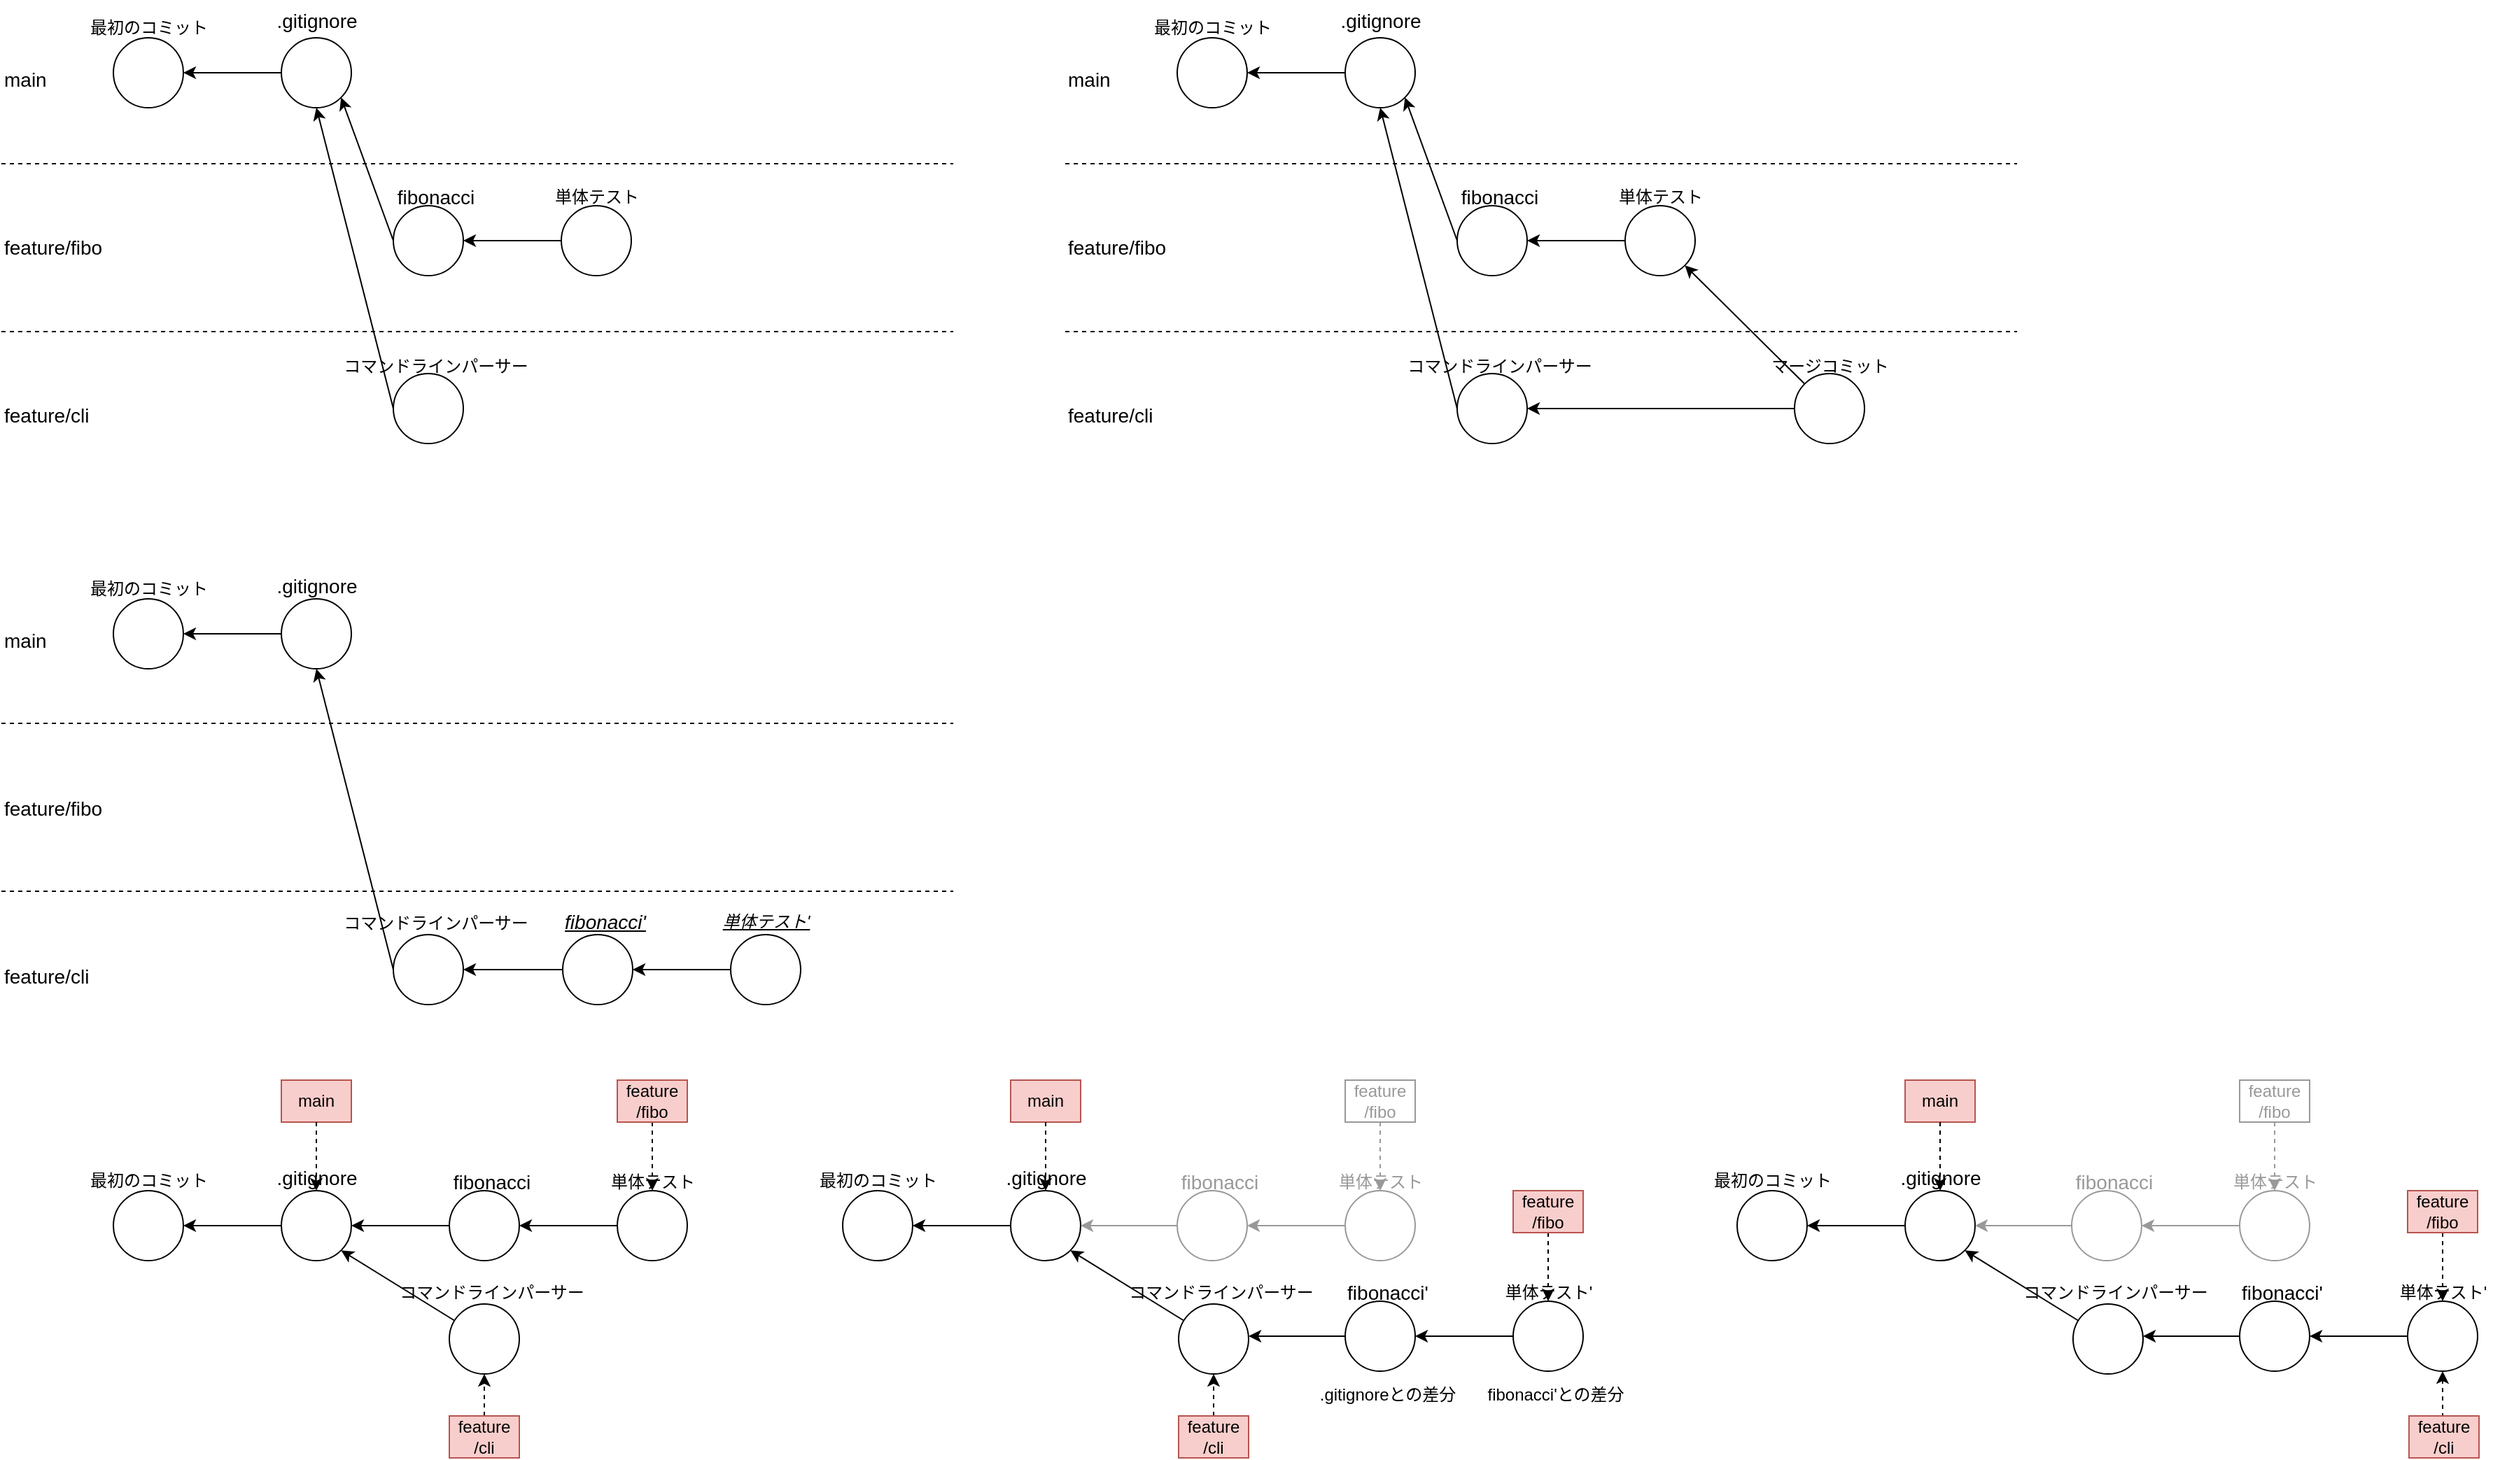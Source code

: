<mxfile version="24.4.8" type="device">
  <diagram name="ページ1" id="8a4-IWshXoXFqNp9TmJs">
    <mxGraphModel dx="1140" dy="826" grid="1" gridSize="10" guides="1" tooltips="1" connect="1" arrows="1" fold="1" page="1" pageScale="1" pageWidth="1654" pageHeight="1169" math="0" shadow="0">
      <root>
        <mxCell id="0" />
        <mxCell id="1" parent="0" />
        <mxCell id="USsaQdyHqkql7huK7rgK-1" value="main" style="text;html=1;align=left;verticalAlign=middle;whiteSpace=wrap;rounded=0;fontFamily=Helvetica;fontSize=14;" parent="1" vertex="1">
          <mxGeometry x="40" y="125" width="80" height="30" as="geometry" />
        </mxCell>
        <mxCell id="USsaQdyHqkql7huK7rgK-2" value="feature/fibo" style="text;html=1;align=left;verticalAlign=middle;whiteSpace=wrap;rounded=0;fontFamily=Helvetica;fontSize=14;" parent="1" vertex="1">
          <mxGeometry x="40" y="245" width="80" height="30" as="geometry" />
        </mxCell>
        <mxCell id="USsaQdyHqkql7huK7rgK-3" value="feature/cli" style="text;html=1;align=left;verticalAlign=middle;whiteSpace=wrap;rounded=0;fontFamily=Helvetica;fontSize=14;" parent="1" vertex="1">
          <mxGeometry x="40" y="365" width="80" height="30" as="geometry" />
        </mxCell>
        <mxCell id="USsaQdyHqkql7huK7rgK-4" value="" style="ellipse;whiteSpace=wrap;html=1;" parent="1" vertex="1">
          <mxGeometry x="120" y="110" width="50" height="50" as="geometry" />
        </mxCell>
        <mxCell id="USsaQdyHqkql7huK7rgK-6" style="edgeStyle=orthogonalEdgeStyle;rounded=0;orthogonalLoop=1;jettySize=auto;html=1;exitX=0;exitY=0.5;exitDx=0;exitDy=0;entryX=1;entryY=0.5;entryDx=0;entryDy=0;" parent="1" source="USsaQdyHqkql7huK7rgK-5" target="USsaQdyHqkql7huK7rgK-4" edge="1">
          <mxGeometry relative="1" as="geometry" />
        </mxCell>
        <mxCell id="USsaQdyHqkql7huK7rgK-5" value="" style="ellipse;whiteSpace=wrap;html=1;" parent="1" vertex="1">
          <mxGeometry x="240" y="110" width="50" height="50" as="geometry" />
        </mxCell>
        <mxCell id="USsaQdyHqkql7huK7rgK-8" style="rounded=0;orthogonalLoop=1;jettySize=auto;html=1;entryX=1;entryY=1;entryDx=0;entryDy=0;exitX=0;exitY=0.5;exitDx=0;exitDy=0;" parent="1" source="USsaQdyHqkql7huK7rgK-7" target="USsaQdyHqkql7huK7rgK-5" edge="1">
          <mxGeometry relative="1" as="geometry" />
        </mxCell>
        <mxCell id="USsaQdyHqkql7huK7rgK-7" value="" style="ellipse;whiteSpace=wrap;html=1;" parent="1" vertex="1">
          <mxGeometry x="320" y="230" width="50" height="50" as="geometry" />
        </mxCell>
        <mxCell id="USsaQdyHqkql7huK7rgK-10" style="edgeStyle=orthogonalEdgeStyle;rounded=0;orthogonalLoop=1;jettySize=auto;html=1;entryX=1;entryY=0.5;entryDx=0;entryDy=0;" parent="1" source="USsaQdyHqkql7huK7rgK-9" target="USsaQdyHqkql7huK7rgK-7" edge="1">
          <mxGeometry relative="1" as="geometry" />
        </mxCell>
        <mxCell id="USsaQdyHqkql7huK7rgK-9" value="" style="ellipse;whiteSpace=wrap;html=1;" parent="1" vertex="1">
          <mxGeometry x="440" y="230" width="50" height="50" as="geometry" />
        </mxCell>
        <mxCell id="USsaQdyHqkql7huK7rgK-11" value="最初のコミット" style="text;html=1;align=center;verticalAlign=middle;rounded=0;" parent="1" vertex="1">
          <mxGeometry x="105" y="88" width="80" height="30" as="geometry" />
        </mxCell>
        <mxCell id="USsaQdyHqkql7huK7rgK-12" value="&lt;span style=&quot;font-size: 14px;&quot;&gt;.gitignore&lt;/span&gt;" style="text;html=1;align=center;verticalAlign=middle;rounded=0;fontSize=14;" parent="1" vertex="1">
          <mxGeometry x="225" y="83" width="80" height="30" as="geometry" />
        </mxCell>
        <mxCell id="USsaQdyHqkql7huK7rgK-13" value="fibonacci" style="text;html=1;align=center;verticalAlign=middle;rounded=0;fontSize=14;" parent="1" vertex="1">
          <mxGeometry x="310" y="209" width="80" height="30" as="geometry" />
        </mxCell>
        <mxCell id="USsaQdyHqkql7huK7rgK-14" value="単体テスト" style="text;html=1;align=center;verticalAlign=middle;rounded=0;" parent="1" vertex="1">
          <mxGeometry x="425" y="209" width="80" height="30" as="geometry" />
        </mxCell>
        <mxCell id="USsaQdyHqkql7huK7rgK-16" style="rounded=0;orthogonalLoop=1;jettySize=auto;html=1;exitX=0;exitY=0.5;exitDx=0;exitDy=0;entryX=0.5;entryY=1;entryDx=0;entryDy=0;" parent="1" source="USsaQdyHqkql7huK7rgK-15" target="USsaQdyHqkql7huK7rgK-5" edge="1">
          <mxGeometry relative="1" as="geometry" />
        </mxCell>
        <mxCell id="USsaQdyHqkql7huK7rgK-15" value="" style="ellipse;whiteSpace=wrap;html=1;" parent="1" vertex="1">
          <mxGeometry x="320" y="350" width="50" height="50" as="geometry" />
        </mxCell>
        <mxCell id="USsaQdyHqkql7huK7rgK-17" value="コマンドラインパーサー" style="text;html=1;align=center;verticalAlign=middle;rounded=0;" parent="1" vertex="1">
          <mxGeometry x="310" y="330" width="80" height="30" as="geometry" />
        </mxCell>
        <mxCell id="USsaQdyHqkql7huK7rgK-18" value="main" style="text;html=1;align=left;verticalAlign=middle;whiteSpace=wrap;rounded=0;fontFamily=Helvetica;fontSize=14;" parent="1" vertex="1">
          <mxGeometry x="40" y="526" width="80" height="30" as="geometry" />
        </mxCell>
        <mxCell id="USsaQdyHqkql7huK7rgK-19" value="feature/fibo" style="text;html=1;align=left;verticalAlign=middle;whiteSpace=wrap;rounded=0;fontFamily=Helvetica;fontSize=14;" parent="1" vertex="1">
          <mxGeometry x="40" y="646" width="80" height="30" as="geometry" />
        </mxCell>
        <mxCell id="USsaQdyHqkql7huK7rgK-20" value="feature/cli" style="text;html=1;align=left;verticalAlign=middle;whiteSpace=wrap;rounded=0;fontFamily=Helvetica;fontSize=14;" parent="1" vertex="1">
          <mxGeometry x="40" y="766" width="80" height="30" as="geometry" />
        </mxCell>
        <mxCell id="USsaQdyHqkql7huK7rgK-21" value="" style="ellipse;whiteSpace=wrap;html=1;" parent="1" vertex="1">
          <mxGeometry x="120" y="511" width="50" height="50" as="geometry" />
        </mxCell>
        <mxCell id="USsaQdyHqkql7huK7rgK-22" style="edgeStyle=orthogonalEdgeStyle;rounded=0;orthogonalLoop=1;jettySize=auto;html=1;exitX=0;exitY=0.5;exitDx=0;exitDy=0;entryX=1;entryY=0.5;entryDx=0;entryDy=0;" parent="1" source="USsaQdyHqkql7huK7rgK-23" target="USsaQdyHqkql7huK7rgK-21" edge="1">
          <mxGeometry relative="1" as="geometry" />
        </mxCell>
        <mxCell id="USsaQdyHqkql7huK7rgK-23" value="" style="ellipse;whiteSpace=wrap;html=1;" parent="1" vertex="1">
          <mxGeometry x="240" y="511" width="50" height="50" as="geometry" />
        </mxCell>
        <mxCell id="USsaQdyHqkql7huK7rgK-24" style="rounded=0;orthogonalLoop=1;jettySize=auto;html=1;entryX=1;entryY=0.5;entryDx=0;entryDy=0;exitX=0;exitY=0.5;exitDx=0;exitDy=0;" parent="1" source="USsaQdyHqkql7huK7rgK-25" target="USsaQdyHqkql7huK7rgK-33" edge="1">
          <mxGeometry relative="1" as="geometry" />
        </mxCell>
        <mxCell id="USsaQdyHqkql7huK7rgK-25" value="" style="ellipse;whiteSpace=wrap;html=1;" parent="1" vertex="1">
          <mxGeometry x="441" y="751" width="50" height="50" as="geometry" />
        </mxCell>
        <mxCell id="USsaQdyHqkql7huK7rgK-26" style="edgeStyle=orthogonalEdgeStyle;rounded=0;orthogonalLoop=1;jettySize=auto;html=1;entryX=1;entryY=0.5;entryDx=0;entryDy=0;" parent="1" source="USsaQdyHqkql7huK7rgK-27" target="USsaQdyHqkql7huK7rgK-25" edge="1">
          <mxGeometry relative="1" as="geometry" />
        </mxCell>
        <mxCell id="USsaQdyHqkql7huK7rgK-27" value="" style="ellipse;whiteSpace=wrap;html=1;" parent="1" vertex="1">
          <mxGeometry x="561" y="751" width="50" height="50" as="geometry" />
        </mxCell>
        <mxCell id="USsaQdyHqkql7huK7rgK-28" value="最初のコミット" style="text;html=1;align=center;verticalAlign=middle;rounded=0;" parent="1" vertex="1">
          <mxGeometry x="105" y="489" width="80" height="30" as="geometry" />
        </mxCell>
        <mxCell id="USsaQdyHqkql7huK7rgK-29" value="&lt;span style=&quot;font-size: 14px;&quot;&gt;.gitignore&lt;/span&gt;" style="text;html=1;align=center;verticalAlign=middle;rounded=0;fontSize=14;" parent="1" vertex="1">
          <mxGeometry x="225" y="482" width="80" height="40" as="geometry" />
        </mxCell>
        <mxCell id="USsaQdyHqkql7huK7rgK-30" value="fibonacci&#39;" style="text;html=1;align=center;verticalAlign=middle;rounded=0;fontSize=14;fontStyle=6" parent="1" vertex="1">
          <mxGeometry x="431" y="727" width="80" height="30" as="geometry" />
        </mxCell>
        <mxCell id="USsaQdyHqkql7huK7rgK-31" value="単体テスト&#39;" style="text;html=1;align=center;verticalAlign=middle;rounded=0;fontStyle=6" parent="1" vertex="1">
          <mxGeometry x="546" y="727" width="80" height="30" as="geometry" />
        </mxCell>
        <mxCell id="USsaQdyHqkql7huK7rgK-32" style="rounded=0;orthogonalLoop=1;jettySize=auto;html=1;exitX=0;exitY=0.5;exitDx=0;exitDy=0;entryX=0.5;entryY=1;entryDx=0;entryDy=0;" parent="1" source="USsaQdyHqkql7huK7rgK-33" target="USsaQdyHqkql7huK7rgK-23" edge="1">
          <mxGeometry relative="1" as="geometry" />
        </mxCell>
        <mxCell id="USsaQdyHqkql7huK7rgK-33" value="" style="ellipse;whiteSpace=wrap;html=1;" parent="1" vertex="1">
          <mxGeometry x="320" y="751" width="50" height="50" as="geometry" />
        </mxCell>
        <mxCell id="USsaQdyHqkql7huK7rgK-34" value="コマンドラインパーサー" style="text;html=1;align=center;verticalAlign=middle;rounded=0;" parent="1" vertex="1">
          <mxGeometry x="310" y="728" width="80" height="30" as="geometry" />
        </mxCell>
        <mxCell id="USsaQdyHqkql7huK7rgK-35" value="" style="endArrow=none;dashed=1;html=1;rounded=0;" parent="1" edge="1">
          <mxGeometry width="50" height="50" relative="1" as="geometry">
            <mxPoint x="40" y="200" as="sourcePoint" />
            <mxPoint x="720" y="200" as="targetPoint" />
          </mxGeometry>
        </mxCell>
        <mxCell id="USsaQdyHqkql7huK7rgK-36" value="" style="endArrow=none;dashed=1;html=1;rounded=0;" parent="1" edge="1">
          <mxGeometry width="50" height="50" relative="1" as="geometry">
            <mxPoint x="40" y="320" as="sourcePoint" />
            <mxPoint x="720" y="320" as="targetPoint" />
          </mxGeometry>
        </mxCell>
        <mxCell id="USsaQdyHqkql7huK7rgK-37" value="" style="endArrow=none;dashed=1;html=1;rounded=0;" parent="1" edge="1">
          <mxGeometry width="50" height="50" relative="1" as="geometry">
            <mxPoint x="40" y="600" as="sourcePoint" />
            <mxPoint x="720" y="600" as="targetPoint" />
          </mxGeometry>
        </mxCell>
        <mxCell id="USsaQdyHqkql7huK7rgK-38" value="" style="endArrow=none;dashed=1;html=1;rounded=0;" parent="1" edge="1">
          <mxGeometry width="50" height="50" relative="1" as="geometry">
            <mxPoint x="40" y="720" as="sourcePoint" />
            <mxPoint x="720" y="720" as="targetPoint" />
          </mxGeometry>
        </mxCell>
        <mxCell id="v76DnYWsnmgs_K17_xJx-1" value="main" style="text;html=1;align=left;verticalAlign=middle;whiteSpace=wrap;rounded=0;fontFamily=Helvetica;fontSize=14;" vertex="1" parent="1">
          <mxGeometry x="800" y="125" width="80" height="30" as="geometry" />
        </mxCell>
        <mxCell id="v76DnYWsnmgs_K17_xJx-2" value="feature/fibo" style="text;html=1;align=left;verticalAlign=middle;whiteSpace=wrap;rounded=0;fontFamily=Helvetica;fontSize=14;" vertex="1" parent="1">
          <mxGeometry x="800" y="245" width="80" height="30" as="geometry" />
        </mxCell>
        <mxCell id="v76DnYWsnmgs_K17_xJx-3" value="feature/cli" style="text;html=1;align=left;verticalAlign=middle;whiteSpace=wrap;rounded=0;fontFamily=Helvetica;fontSize=14;" vertex="1" parent="1">
          <mxGeometry x="800" y="365" width="80" height="30" as="geometry" />
        </mxCell>
        <mxCell id="v76DnYWsnmgs_K17_xJx-4" value="" style="ellipse;whiteSpace=wrap;html=1;" vertex="1" parent="1">
          <mxGeometry x="880" y="110" width="50" height="50" as="geometry" />
        </mxCell>
        <mxCell id="v76DnYWsnmgs_K17_xJx-5" style="edgeStyle=orthogonalEdgeStyle;rounded=0;orthogonalLoop=1;jettySize=auto;html=1;exitX=0;exitY=0.5;exitDx=0;exitDy=0;entryX=1;entryY=0.5;entryDx=0;entryDy=0;" edge="1" parent="1" source="v76DnYWsnmgs_K17_xJx-6" target="v76DnYWsnmgs_K17_xJx-4">
          <mxGeometry relative="1" as="geometry" />
        </mxCell>
        <mxCell id="v76DnYWsnmgs_K17_xJx-6" value="" style="ellipse;whiteSpace=wrap;html=1;" vertex="1" parent="1">
          <mxGeometry x="1000" y="110" width="50" height="50" as="geometry" />
        </mxCell>
        <mxCell id="v76DnYWsnmgs_K17_xJx-7" style="rounded=0;orthogonalLoop=1;jettySize=auto;html=1;entryX=1;entryY=1;entryDx=0;entryDy=0;exitX=0;exitY=0.5;exitDx=0;exitDy=0;" edge="1" parent="1" source="v76DnYWsnmgs_K17_xJx-8" target="v76DnYWsnmgs_K17_xJx-6">
          <mxGeometry relative="1" as="geometry" />
        </mxCell>
        <mxCell id="v76DnYWsnmgs_K17_xJx-8" value="" style="ellipse;whiteSpace=wrap;html=1;" vertex="1" parent="1">
          <mxGeometry x="1080" y="230" width="50" height="50" as="geometry" />
        </mxCell>
        <mxCell id="v76DnYWsnmgs_K17_xJx-9" style="edgeStyle=orthogonalEdgeStyle;rounded=0;orthogonalLoop=1;jettySize=auto;html=1;entryX=1;entryY=0.5;entryDx=0;entryDy=0;" edge="1" parent="1" source="v76DnYWsnmgs_K17_xJx-10" target="v76DnYWsnmgs_K17_xJx-8">
          <mxGeometry relative="1" as="geometry" />
        </mxCell>
        <mxCell id="v76DnYWsnmgs_K17_xJx-10" value="" style="ellipse;whiteSpace=wrap;html=1;" vertex="1" parent="1">
          <mxGeometry x="1200" y="230" width="50" height="50" as="geometry" />
        </mxCell>
        <mxCell id="v76DnYWsnmgs_K17_xJx-11" value="最初のコミット" style="text;html=1;align=center;verticalAlign=middle;rounded=0;" vertex="1" parent="1">
          <mxGeometry x="865" y="88" width="80" height="30" as="geometry" />
        </mxCell>
        <mxCell id="v76DnYWsnmgs_K17_xJx-12" value="&lt;span style=&quot;font-size: 14px;&quot;&gt;.gitignore&lt;/span&gt;" style="text;html=1;align=center;verticalAlign=middle;rounded=0;fontSize=14;" vertex="1" parent="1">
          <mxGeometry x="985" y="83" width="80" height="30" as="geometry" />
        </mxCell>
        <mxCell id="v76DnYWsnmgs_K17_xJx-13" value="fibonacci" style="text;html=1;align=center;verticalAlign=middle;rounded=0;fontSize=14;" vertex="1" parent="1">
          <mxGeometry x="1070" y="209" width="80" height="30" as="geometry" />
        </mxCell>
        <mxCell id="v76DnYWsnmgs_K17_xJx-14" value="単体テスト" style="text;html=1;align=center;verticalAlign=middle;rounded=0;" vertex="1" parent="1">
          <mxGeometry x="1185" y="209" width="80" height="30" as="geometry" />
        </mxCell>
        <mxCell id="v76DnYWsnmgs_K17_xJx-15" style="rounded=0;orthogonalLoop=1;jettySize=auto;html=1;exitX=0;exitY=0.5;exitDx=0;exitDy=0;entryX=0.5;entryY=1;entryDx=0;entryDy=0;" edge="1" parent="1" source="v76DnYWsnmgs_K17_xJx-16" target="v76DnYWsnmgs_K17_xJx-6">
          <mxGeometry relative="1" as="geometry" />
        </mxCell>
        <mxCell id="v76DnYWsnmgs_K17_xJx-16" value="" style="ellipse;whiteSpace=wrap;html=1;" vertex="1" parent="1">
          <mxGeometry x="1080" y="350" width="50" height="50" as="geometry" />
        </mxCell>
        <mxCell id="v76DnYWsnmgs_K17_xJx-17" value="コマンドラインパーサー" style="text;html=1;align=center;verticalAlign=middle;rounded=0;" vertex="1" parent="1">
          <mxGeometry x="1070" y="330" width="80" height="30" as="geometry" />
        </mxCell>
        <mxCell id="v76DnYWsnmgs_K17_xJx-18" value="" style="endArrow=none;dashed=1;html=1;rounded=0;" edge="1" parent="1">
          <mxGeometry width="50" height="50" relative="1" as="geometry">
            <mxPoint x="800" y="200" as="sourcePoint" />
            <mxPoint x="1480" y="200" as="targetPoint" />
          </mxGeometry>
        </mxCell>
        <mxCell id="v76DnYWsnmgs_K17_xJx-19" value="" style="endArrow=none;dashed=1;html=1;rounded=0;" edge="1" parent="1">
          <mxGeometry width="50" height="50" relative="1" as="geometry">
            <mxPoint x="800" y="320" as="sourcePoint" />
            <mxPoint x="1480" y="320" as="targetPoint" />
          </mxGeometry>
        </mxCell>
        <mxCell id="v76DnYWsnmgs_K17_xJx-20" style="edgeStyle=orthogonalEdgeStyle;rounded=0;orthogonalLoop=1;jettySize=auto;html=1;entryX=1;entryY=0.5;entryDx=0;entryDy=0;" edge="1" parent="1" source="v76DnYWsnmgs_K17_xJx-22" target="v76DnYWsnmgs_K17_xJx-16">
          <mxGeometry relative="1" as="geometry" />
        </mxCell>
        <mxCell id="v76DnYWsnmgs_K17_xJx-21" style="rounded=0;orthogonalLoop=1;jettySize=auto;html=1;entryX=1;entryY=1;entryDx=0;entryDy=0;" edge="1" parent="1" source="v76DnYWsnmgs_K17_xJx-22" target="v76DnYWsnmgs_K17_xJx-10">
          <mxGeometry relative="1" as="geometry" />
        </mxCell>
        <mxCell id="v76DnYWsnmgs_K17_xJx-22" value="" style="ellipse;whiteSpace=wrap;html=1;" vertex="1" parent="1">
          <mxGeometry x="1321" y="350" width="50" height="50" as="geometry" />
        </mxCell>
        <mxCell id="v76DnYWsnmgs_K17_xJx-23" value="マージコミット" style="text;html=1;align=center;verticalAlign=middle;rounded=0;" vertex="1" parent="1">
          <mxGeometry x="1306" y="330" width="80" height="30" as="geometry" />
        </mxCell>
        <mxCell id="v76DnYWsnmgs_K17_xJx-24" value="最初のコミット" style="text;html=1;align=center;verticalAlign=middle;rounded=0;" vertex="1" parent="1">
          <mxGeometry x="105" y="912" width="80" height="30" as="geometry" />
        </mxCell>
        <mxCell id="v76DnYWsnmgs_K17_xJx-25" value="" style="ellipse;whiteSpace=wrap;html=1;" vertex="1" parent="1">
          <mxGeometry x="120" y="934" width="50" height="50" as="geometry" />
        </mxCell>
        <mxCell id="v76DnYWsnmgs_K17_xJx-26" value="&lt;span style=&quot;font-size: 14px;&quot;&gt;.gitignore&lt;/span&gt;" style="text;html=1;align=center;verticalAlign=middle;rounded=0;fontSize=14;" vertex="1" parent="1">
          <mxGeometry x="225" y="905" width="80" height="40" as="geometry" />
        </mxCell>
        <mxCell id="v76DnYWsnmgs_K17_xJx-27" value="" style="ellipse;whiteSpace=wrap;html=1;" vertex="1" parent="1">
          <mxGeometry x="240" y="934" width="50" height="50" as="geometry" />
        </mxCell>
        <mxCell id="v76DnYWsnmgs_K17_xJx-28" value="" style="ellipse;whiteSpace=wrap;html=1;" vertex="1" parent="1">
          <mxGeometry x="360" y="934" width="50" height="50" as="geometry" />
        </mxCell>
        <mxCell id="v76DnYWsnmgs_K17_xJx-29" value="" style="ellipse;whiteSpace=wrap;html=1;" vertex="1" parent="1">
          <mxGeometry x="480" y="934" width="50" height="50" as="geometry" />
        </mxCell>
        <mxCell id="v76DnYWsnmgs_K17_xJx-30" value="fibonacci" style="text;html=1;align=center;verticalAlign=middle;rounded=0;fontSize=14;" vertex="1" parent="1">
          <mxGeometry x="350" y="913" width="80" height="30" as="geometry" />
        </mxCell>
        <mxCell id="v76DnYWsnmgs_K17_xJx-31" value="単体テスト" style="text;html=1;align=center;verticalAlign=middle;rounded=0;" vertex="1" parent="1">
          <mxGeometry x="465" y="913" width="80" height="30" as="geometry" />
        </mxCell>
        <mxCell id="v76DnYWsnmgs_K17_xJx-32" value="コマンドラインパーサー" style="text;html=1;align=center;verticalAlign=middle;rounded=0;" vertex="1" parent="1">
          <mxGeometry x="350" y="992" width="80" height="30" as="geometry" />
        </mxCell>
        <mxCell id="v76DnYWsnmgs_K17_xJx-33" value="" style="ellipse;whiteSpace=wrap;html=1;" vertex="1" parent="1">
          <mxGeometry x="360" y="1015" width="50" height="50" as="geometry" />
        </mxCell>
        <mxCell id="v76DnYWsnmgs_K17_xJx-34" style="edgeStyle=orthogonalEdgeStyle;rounded=0;orthogonalLoop=1;jettySize=auto;html=1;exitX=0;exitY=0.5;exitDx=0;exitDy=0;" edge="1" parent="1" source="v76DnYWsnmgs_K17_xJx-27" target="v76DnYWsnmgs_K17_xJx-25">
          <mxGeometry relative="1" as="geometry">
            <mxPoint x="250" y="561" as="sourcePoint" />
            <mxPoint x="180" y="561" as="targetPoint" />
          </mxGeometry>
        </mxCell>
        <mxCell id="v76DnYWsnmgs_K17_xJx-35" style="edgeStyle=orthogonalEdgeStyle;rounded=0;orthogonalLoop=1;jettySize=auto;html=1;exitX=0;exitY=0.5;exitDx=0;exitDy=0;entryX=1;entryY=0.5;entryDx=0;entryDy=0;" edge="1" parent="1" source="v76DnYWsnmgs_K17_xJx-28" target="v76DnYWsnmgs_K17_xJx-27">
          <mxGeometry relative="1" as="geometry">
            <mxPoint x="250" y="969" as="sourcePoint" />
            <mxPoint x="290" y="959" as="targetPoint" />
          </mxGeometry>
        </mxCell>
        <mxCell id="v76DnYWsnmgs_K17_xJx-36" style="edgeStyle=orthogonalEdgeStyle;rounded=0;orthogonalLoop=1;jettySize=auto;html=1;exitX=0;exitY=0.5;exitDx=0;exitDy=0;entryX=1;entryY=0.5;entryDx=0;entryDy=0;" edge="1" parent="1" source="v76DnYWsnmgs_K17_xJx-29" target="v76DnYWsnmgs_K17_xJx-28">
          <mxGeometry relative="1" as="geometry">
            <mxPoint x="460" y="965" as="sourcePoint" />
            <mxPoint x="190" y="979" as="targetPoint" />
          </mxGeometry>
        </mxCell>
        <mxCell id="v76DnYWsnmgs_K17_xJx-37" style="rounded=0;orthogonalLoop=1;jettySize=auto;html=1;entryX=1;entryY=1;entryDx=0;entryDy=0;" edge="1" parent="1" source="v76DnYWsnmgs_K17_xJx-33" target="v76DnYWsnmgs_K17_xJx-27">
          <mxGeometry relative="1" as="geometry">
            <mxPoint x="490" y="969" as="sourcePoint" />
            <mxPoint x="420" y="969" as="targetPoint" />
          </mxGeometry>
        </mxCell>
        <mxCell id="v76DnYWsnmgs_K17_xJx-38" value="main" style="text;html=1;align=center;verticalAlign=middle;whiteSpace=wrap;rounded=0;fillColor=#f8cecc;strokeColor=#b85450;" vertex="1" parent="1">
          <mxGeometry x="240" y="855" width="50" height="30" as="geometry" />
        </mxCell>
        <mxCell id="v76DnYWsnmgs_K17_xJx-39" style="edgeStyle=orthogonalEdgeStyle;rounded=0;orthogonalLoop=1;jettySize=auto;html=1;exitX=0.5;exitY=1;exitDx=0;exitDy=0;entryX=0.5;entryY=0;entryDx=0;entryDy=0;dashed=1;" edge="1" parent="1" source="v76DnYWsnmgs_K17_xJx-38" target="v76DnYWsnmgs_K17_xJx-27">
          <mxGeometry relative="1" as="geometry">
            <mxPoint x="370" y="969" as="sourcePoint" />
            <mxPoint x="300" y="969" as="targetPoint" />
          </mxGeometry>
        </mxCell>
        <mxCell id="v76DnYWsnmgs_K17_xJx-41" style="edgeStyle=orthogonalEdgeStyle;rounded=0;orthogonalLoop=1;jettySize=auto;html=1;exitX=0.5;exitY=1;exitDx=0;exitDy=0;entryX=0.5;entryY=0;entryDx=0;entryDy=0;dashed=1;" edge="1" source="v76DnYWsnmgs_K17_xJx-42" parent="1">
          <mxGeometry relative="1" as="geometry">
            <mxPoint x="610" y="969" as="sourcePoint" />
            <mxPoint x="505" y="934" as="targetPoint" />
          </mxGeometry>
        </mxCell>
        <mxCell id="v76DnYWsnmgs_K17_xJx-42" value="feature&lt;div&gt;/fibo&lt;/div&gt;" style="text;html=1;align=center;verticalAlign=middle;whiteSpace=wrap;rounded=0;fillColor=#f8cecc;strokeColor=#b85450;" vertex="1" parent="1">
          <mxGeometry x="480" y="855" width="50" height="30" as="geometry" />
        </mxCell>
        <mxCell id="v76DnYWsnmgs_K17_xJx-43" style="edgeStyle=orthogonalEdgeStyle;rounded=0;orthogonalLoop=1;jettySize=auto;html=1;exitX=0.5;exitY=0;exitDx=0;exitDy=0;entryX=0.5;entryY=1;entryDx=0;entryDy=0;dashed=1;" edge="1" parent="1" source="v76DnYWsnmgs_K17_xJx-44" target="v76DnYWsnmgs_K17_xJx-33">
          <mxGeometry relative="1" as="geometry">
            <mxPoint x="490" y="1209" as="sourcePoint" />
            <mxPoint x="385" y="1174" as="targetPoint" />
          </mxGeometry>
        </mxCell>
        <mxCell id="v76DnYWsnmgs_K17_xJx-44" value="feature&lt;div&gt;/cli&lt;/div&gt;" style="text;html=1;align=center;verticalAlign=middle;whiteSpace=wrap;rounded=0;fillColor=#f8cecc;strokeColor=#b85450;" vertex="1" parent="1">
          <mxGeometry x="360" y="1095" width="50" height="30" as="geometry" />
        </mxCell>
        <mxCell id="v76DnYWsnmgs_K17_xJx-45" value="最初のコミット" style="text;html=1;align=center;verticalAlign=middle;rounded=0;" vertex="1" parent="1">
          <mxGeometry x="626" y="912" width="80" height="30" as="geometry" />
        </mxCell>
        <mxCell id="v76DnYWsnmgs_K17_xJx-46" value="" style="ellipse;whiteSpace=wrap;html=1;" vertex="1" parent="1">
          <mxGeometry x="641" y="934" width="50" height="50" as="geometry" />
        </mxCell>
        <mxCell id="v76DnYWsnmgs_K17_xJx-47" value="&lt;span style=&quot;font-size: 14px;&quot;&gt;.gitignore&lt;/span&gt;" style="text;html=1;align=center;verticalAlign=middle;rounded=0;fontSize=14;" vertex="1" parent="1">
          <mxGeometry x="746" y="905" width="80" height="40" as="geometry" />
        </mxCell>
        <mxCell id="v76DnYWsnmgs_K17_xJx-48" value="" style="ellipse;whiteSpace=wrap;html=1;" vertex="1" parent="1">
          <mxGeometry x="761" y="934" width="50" height="50" as="geometry" />
        </mxCell>
        <mxCell id="v76DnYWsnmgs_K17_xJx-49" value="" style="ellipse;whiteSpace=wrap;html=1;strokeColor=#999999;" vertex="1" parent="1">
          <mxGeometry x="880" y="934" width="50" height="50" as="geometry" />
        </mxCell>
        <mxCell id="v76DnYWsnmgs_K17_xJx-50" value="" style="ellipse;whiteSpace=wrap;html=1;strokeColor=#999999;" vertex="1" parent="1">
          <mxGeometry x="1000" y="934" width="50" height="50" as="geometry" />
        </mxCell>
        <mxCell id="v76DnYWsnmgs_K17_xJx-51" value="fibonacci" style="text;html=1;align=center;verticalAlign=middle;rounded=0;fontSize=14;fontColor=#999999;" vertex="1" parent="1">
          <mxGeometry x="870" y="913" width="80" height="30" as="geometry" />
        </mxCell>
        <mxCell id="v76DnYWsnmgs_K17_xJx-52" value="単体テスト" style="text;html=1;align=center;verticalAlign=middle;rounded=0;fontColor=#999999;" vertex="1" parent="1">
          <mxGeometry x="985" y="913" width="80" height="30" as="geometry" />
        </mxCell>
        <mxCell id="v76DnYWsnmgs_K17_xJx-53" value="コマンドラインパーサー" style="text;html=1;align=center;verticalAlign=middle;rounded=0;" vertex="1" parent="1">
          <mxGeometry x="871" y="992" width="80" height="30" as="geometry" />
        </mxCell>
        <mxCell id="v76DnYWsnmgs_K17_xJx-54" value="" style="ellipse;whiteSpace=wrap;html=1;" vertex="1" parent="1">
          <mxGeometry x="881" y="1015" width="50" height="50" as="geometry" />
        </mxCell>
        <mxCell id="v76DnYWsnmgs_K17_xJx-55" style="edgeStyle=orthogonalEdgeStyle;rounded=0;orthogonalLoop=1;jettySize=auto;html=1;exitX=0;exitY=0.5;exitDx=0;exitDy=0;" edge="1" parent="1" source="v76DnYWsnmgs_K17_xJx-48" target="v76DnYWsnmgs_K17_xJx-46">
          <mxGeometry relative="1" as="geometry">
            <mxPoint x="771" y="561" as="sourcePoint" />
            <mxPoint x="701" y="561" as="targetPoint" />
          </mxGeometry>
        </mxCell>
        <mxCell id="v76DnYWsnmgs_K17_xJx-56" style="edgeStyle=orthogonalEdgeStyle;rounded=0;orthogonalLoop=1;jettySize=auto;html=1;exitX=0;exitY=0.5;exitDx=0;exitDy=0;entryX=1;entryY=0.5;entryDx=0;entryDy=0;strokeColor=#999999;" edge="1" parent="1" source="v76DnYWsnmgs_K17_xJx-49" target="v76DnYWsnmgs_K17_xJx-48">
          <mxGeometry relative="1" as="geometry">
            <mxPoint x="771" y="969" as="sourcePoint" />
            <mxPoint x="811" y="959" as="targetPoint" />
          </mxGeometry>
        </mxCell>
        <mxCell id="v76DnYWsnmgs_K17_xJx-57" style="edgeStyle=orthogonalEdgeStyle;rounded=0;orthogonalLoop=1;jettySize=auto;html=1;exitX=0;exitY=0.5;exitDx=0;exitDy=0;entryX=1;entryY=0.5;entryDx=0;entryDy=0;strokeColor=#999999;" edge="1" parent="1" source="v76DnYWsnmgs_K17_xJx-50" target="v76DnYWsnmgs_K17_xJx-49">
          <mxGeometry relative="1" as="geometry">
            <mxPoint x="980" y="965" as="sourcePoint" />
            <mxPoint x="710" y="979" as="targetPoint" />
          </mxGeometry>
        </mxCell>
        <mxCell id="v76DnYWsnmgs_K17_xJx-58" style="rounded=0;orthogonalLoop=1;jettySize=auto;html=1;entryX=1;entryY=1;entryDx=0;entryDy=0;" edge="1" parent="1" source="v76DnYWsnmgs_K17_xJx-54" target="v76DnYWsnmgs_K17_xJx-48">
          <mxGeometry relative="1" as="geometry">
            <mxPoint x="1011" y="969" as="sourcePoint" />
            <mxPoint x="941" y="969" as="targetPoint" />
          </mxGeometry>
        </mxCell>
        <mxCell id="v76DnYWsnmgs_K17_xJx-59" value="main" style="text;html=1;align=center;verticalAlign=middle;whiteSpace=wrap;rounded=0;fillColor=#f8cecc;strokeColor=#b85450;" vertex="1" parent="1">
          <mxGeometry x="761" y="855" width="50" height="30" as="geometry" />
        </mxCell>
        <mxCell id="v76DnYWsnmgs_K17_xJx-60" style="edgeStyle=orthogonalEdgeStyle;rounded=0;orthogonalLoop=1;jettySize=auto;html=1;exitX=0.5;exitY=1;exitDx=0;exitDy=0;entryX=0.5;entryY=0;entryDx=0;entryDy=0;dashed=1;" edge="1" parent="1" source="v76DnYWsnmgs_K17_xJx-59" target="v76DnYWsnmgs_K17_xJx-48">
          <mxGeometry relative="1" as="geometry">
            <mxPoint x="891" y="969" as="sourcePoint" />
            <mxPoint x="821" y="969" as="targetPoint" />
          </mxGeometry>
        </mxCell>
        <mxCell id="v76DnYWsnmgs_K17_xJx-61" style="edgeStyle=orthogonalEdgeStyle;rounded=0;orthogonalLoop=1;jettySize=auto;html=1;exitX=0.5;exitY=1;exitDx=0;exitDy=0;entryX=0.5;entryY=0;entryDx=0;entryDy=0;dashed=1;strokeColor=#999999;" edge="1" parent="1" source="v76DnYWsnmgs_K17_xJx-62">
          <mxGeometry relative="1" as="geometry">
            <mxPoint x="1130" y="969" as="sourcePoint" />
            <mxPoint x="1025" y="934" as="targetPoint" />
          </mxGeometry>
        </mxCell>
        <mxCell id="v76DnYWsnmgs_K17_xJx-62" value="feature&lt;div&gt;/fibo&lt;/div&gt;" style="text;html=1;align=center;verticalAlign=middle;whiteSpace=wrap;rounded=0;fillColor=none;strokeColor=#999999;fontColor=#999999;" vertex="1" parent="1">
          <mxGeometry x="1000" y="855" width="50" height="30" as="geometry" />
        </mxCell>
        <mxCell id="v76DnYWsnmgs_K17_xJx-63" style="edgeStyle=orthogonalEdgeStyle;rounded=0;orthogonalLoop=1;jettySize=auto;html=1;exitX=0.5;exitY=0;exitDx=0;exitDy=0;entryX=0.5;entryY=1;entryDx=0;entryDy=0;dashed=1;" edge="1" parent="1" source="v76DnYWsnmgs_K17_xJx-64" target="v76DnYWsnmgs_K17_xJx-54">
          <mxGeometry relative="1" as="geometry">
            <mxPoint x="1011" y="1209" as="sourcePoint" />
            <mxPoint x="906" y="1174" as="targetPoint" />
          </mxGeometry>
        </mxCell>
        <mxCell id="v76DnYWsnmgs_K17_xJx-64" value="feature&lt;div&gt;/cli&lt;/div&gt;" style="text;html=1;align=center;verticalAlign=middle;whiteSpace=wrap;rounded=0;fillColor=#f8cecc;strokeColor=#b85450;" vertex="1" parent="1">
          <mxGeometry x="881" y="1095" width="50" height="30" as="geometry" />
        </mxCell>
        <mxCell id="v76DnYWsnmgs_K17_xJx-65" value="" style="ellipse;whiteSpace=wrap;html=1;" vertex="1" parent="1">
          <mxGeometry x="1000" y="1013" width="50" height="50" as="geometry" />
        </mxCell>
        <mxCell id="v76DnYWsnmgs_K17_xJx-66" value="" style="ellipse;whiteSpace=wrap;html=1;" vertex="1" parent="1">
          <mxGeometry x="1120" y="1013" width="50" height="50" as="geometry" />
        </mxCell>
        <mxCell id="v76DnYWsnmgs_K17_xJx-67" value="fibonacci&#39;" style="text;html=1;align=center;verticalAlign=middle;rounded=0;fontSize=14;" vertex="1" parent="1">
          <mxGeometry x="990" y="992" width="80" height="30" as="geometry" />
        </mxCell>
        <mxCell id="v76DnYWsnmgs_K17_xJx-68" value="単体テスト&#39;" style="text;html=1;align=center;verticalAlign=middle;rounded=0;" vertex="1" parent="1">
          <mxGeometry x="1105" y="992" width="80" height="30" as="geometry" />
        </mxCell>
        <mxCell id="v76DnYWsnmgs_K17_xJx-69" style="edgeStyle=orthogonalEdgeStyle;rounded=0;orthogonalLoop=1;jettySize=auto;html=1;exitX=0;exitY=0.5;exitDx=0;exitDy=0;entryX=1;entryY=0.5;entryDx=0;entryDy=0;" edge="1" source="v76DnYWsnmgs_K17_xJx-66" target="v76DnYWsnmgs_K17_xJx-65" parent="1">
          <mxGeometry relative="1" as="geometry">
            <mxPoint x="1100" y="1044" as="sourcePoint" />
            <mxPoint x="830" y="1058" as="targetPoint" />
          </mxGeometry>
        </mxCell>
        <mxCell id="v76DnYWsnmgs_K17_xJx-70" style="edgeStyle=orthogonalEdgeStyle;rounded=0;orthogonalLoop=1;jettySize=auto;html=1;exitX=0.5;exitY=1;exitDx=0;exitDy=0;entryX=0.5;entryY=0;entryDx=0;entryDy=0;dashed=1;" edge="1" source="v76DnYWsnmgs_K17_xJx-71" parent="1">
          <mxGeometry relative="1" as="geometry">
            <mxPoint x="1250" y="1048" as="sourcePoint" />
            <mxPoint x="1145" y="1013" as="targetPoint" />
          </mxGeometry>
        </mxCell>
        <mxCell id="v76DnYWsnmgs_K17_xJx-71" value="feature&lt;div&gt;/fibo&lt;/div&gt;" style="text;html=1;align=center;verticalAlign=middle;whiteSpace=wrap;rounded=0;fillColor=#f8cecc;strokeColor=#b85450;" vertex="1" parent="1">
          <mxGeometry x="1120" y="934" width="50" height="30" as="geometry" />
        </mxCell>
        <mxCell id="v76DnYWsnmgs_K17_xJx-72" style="edgeStyle=orthogonalEdgeStyle;rounded=0;orthogonalLoop=1;jettySize=auto;html=1;exitX=0;exitY=0.5;exitDx=0;exitDy=0;" edge="1" source="v76DnYWsnmgs_K17_xJx-65" parent="1">
          <mxGeometry relative="1" as="geometry">
            <mxPoint x="891" y="1048" as="sourcePoint" />
            <mxPoint x="931" y="1038" as="targetPoint" />
          </mxGeometry>
        </mxCell>
        <mxCell id="v76DnYWsnmgs_K17_xJx-73" value=".gitignoreとの差分" style="text;html=1;align=center;verticalAlign=middle;rounded=0;" vertex="1" parent="1">
          <mxGeometry x="990" y="1065" width="80" height="30" as="geometry" />
        </mxCell>
        <mxCell id="v76DnYWsnmgs_K17_xJx-74" value="fibonacci&#39;との差分" style="text;html=1;align=center;verticalAlign=middle;rounded=0;" vertex="1" parent="1">
          <mxGeometry x="1110" y="1065" width="80" height="30" as="geometry" />
        </mxCell>
        <mxCell id="v76DnYWsnmgs_K17_xJx-75" value="最初のコミット" style="text;html=1;align=center;verticalAlign=middle;rounded=0;" vertex="1" parent="1">
          <mxGeometry x="1265" y="912" width="80" height="30" as="geometry" />
        </mxCell>
        <mxCell id="v76DnYWsnmgs_K17_xJx-76" value="" style="ellipse;whiteSpace=wrap;html=1;" vertex="1" parent="1">
          <mxGeometry x="1280" y="934" width="50" height="50" as="geometry" />
        </mxCell>
        <mxCell id="v76DnYWsnmgs_K17_xJx-77" value="&lt;span style=&quot;font-size: 14px;&quot;&gt;.gitignore&lt;/span&gt;" style="text;html=1;align=center;verticalAlign=middle;rounded=0;fontSize=14;" vertex="1" parent="1">
          <mxGeometry x="1385" y="905" width="80" height="40" as="geometry" />
        </mxCell>
        <mxCell id="v76DnYWsnmgs_K17_xJx-78" value="" style="ellipse;whiteSpace=wrap;html=1;" vertex="1" parent="1">
          <mxGeometry x="1400" y="934" width="50" height="50" as="geometry" />
        </mxCell>
        <mxCell id="v76DnYWsnmgs_K17_xJx-79" value="" style="ellipse;whiteSpace=wrap;html=1;strokeColor=#999999;" vertex="1" parent="1">
          <mxGeometry x="1519" y="934" width="50" height="50" as="geometry" />
        </mxCell>
        <mxCell id="v76DnYWsnmgs_K17_xJx-80" value="" style="ellipse;whiteSpace=wrap;html=1;strokeColor=#999999;" vertex="1" parent="1">
          <mxGeometry x="1639" y="934" width="50" height="50" as="geometry" />
        </mxCell>
        <mxCell id="v76DnYWsnmgs_K17_xJx-81" value="fibonacci" style="text;html=1;align=center;verticalAlign=middle;rounded=0;fontSize=14;fontColor=#999999;" vertex="1" parent="1">
          <mxGeometry x="1509" y="913" width="80" height="30" as="geometry" />
        </mxCell>
        <mxCell id="v76DnYWsnmgs_K17_xJx-82" value="単体テスト" style="text;html=1;align=center;verticalAlign=middle;rounded=0;fontColor=#999999;" vertex="1" parent="1">
          <mxGeometry x="1624" y="913" width="80" height="30" as="geometry" />
        </mxCell>
        <mxCell id="v76DnYWsnmgs_K17_xJx-83" value="コマンドラインパーサー" style="text;html=1;align=center;verticalAlign=middle;rounded=0;" vertex="1" parent="1">
          <mxGeometry x="1510" y="992" width="80" height="30" as="geometry" />
        </mxCell>
        <mxCell id="v76DnYWsnmgs_K17_xJx-84" value="" style="ellipse;whiteSpace=wrap;html=1;" vertex="1" parent="1">
          <mxGeometry x="1520" y="1015" width="50" height="50" as="geometry" />
        </mxCell>
        <mxCell id="v76DnYWsnmgs_K17_xJx-85" style="edgeStyle=orthogonalEdgeStyle;rounded=0;orthogonalLoop=1;jettySize=auto;html=1;exitX=0;exitY=0.5;exitDx=0;exitDy=0;" edge="1" source="v76DnYWsnmgs_K17_xJx-78" target="v76DnYWsnmgs_K17_xJx-76" parent="1">
          <mxGeometry relative="1" as="geometry">
            <mxPoint x="1410" y="561" as="sourcePoint" />
            <mxPoint x="1340" y="561" as="targetPoint" />
          </mxGeometry>
        </mxCell>
        <mxCell id="v76DnYWsnmgs_K17_xJx-86" style="edgeStyle=orthogonalEdgeStyle;rounded=0;orthogonalLoop=1;jettySize=auto;html=1;exitX=0;exitY=0.5;exitDx=0;exitDy=0;entryX=1;entryY=0.5;entryDx=0;entryDy=0;strokeColor=#999999;" edge="1" source="v76DnYWsnmgs_K17_xJx-79" target="v76DnYWsnmgs_K17_xJx-78" parent="1">
          <mxGeometry relative="1" as="geometry">
            <mxPoint x="1410" y="969" as="sourcePoint" />
            <mxPoint x="1450" y="959" as="targetPoint" />
          </mxGeometry>
        </mxCell>
        <mxCell id="v76DnYWsnmgs_K17_xJx-87" style="edgeStyle=orthogonalEdgeStyle;rounded=0;orthogonalLoop=1;jettySize=auto;html=1;exitX=0;exitY=0.5;exitDx=0;exitDy=0;entryX=1;entryY=0.5;entryDx=0;entryDy=0;strokeColor=#999999;" edge="1" source="v76DnYWsnmgs_K17_xJx-80" target="v76DnYWsnmgs_K17_xJx-79" parent="1">
          <mxGeometry relative="1" as="geometry">
            <mxPoint x="1619" y="965" as="sourcePoint" />
            <mxPoint x="1349" y="979" as="targetPoint" />
          </mxGeometry>
        </mxCell>
        <mxCell id="v76DnYWsnmgs_K17_xJx-88" style="rounded=0;orthogonalLoop=1;jettySize=auto;html=1;entryX=1;entryY=1;entryDx=0;entryDy=0;" edge="1" source="v76DnYWsnmgs_K17_xJx-84" target="v76DnYWsnmgs_K17_xJx-78" parent="1">
          <mxGeometry relative="1" as="geometry">
            <mxPoint x="1650" y="969" as="sourcePoint" />
            <mxPoint x="1580" y="969" as="targetPoint" />
          </mxGeometry>
        </mxCell>
        <mxCell id="v76DnYWsnmgs_K17_xJx-89" value="main" style="text;html=1;align=center;verticalAlign=middle;whiteSpace=wrap;rounded=0;fillColor=#f8cecc;strokeColor=#b85450;" vertex="1" parent="1">
          <mxGeometry x="1400" y="855" width="50" height="30" as="geometry" />
        </mxCell>
        <mxCell id="v76DnYWsnmgs_K17_xJx-90" style="edgeStyle=orthogonalEdgeStyle;rounded=0;orthogonalLoop=1;jettySize=auto;html=1;exitX=0.5;exitY=1;exitDx=0;exitDy=0;entryX=0.5;entryY=0;entryDx=0;entryDy=0;dashed=1;" edge="1" source="v76DnYWsnmgs_K17_xJx-89" target="v76DnYWsnmgs_K17_xJx-78" parent="1">
          <mxGeometry relative="1" as="geometry">
            <mxPoint x="1530" y="969" as="sourcePoint" />
            <mxPoint x="1460" y="969" as="targetPoint" />
          </mxGeometry>
        </mxCell>
        <mxCell id="v76DnYWsnmgs_K17_xJx-91" style="edgeStyle=orthogonalEdgeStyle;rounded=0;orthogonalLoop=1;jettySize=auto;html=1;exitX=0.5;exitY=1;exitDx=0;exitDy=0;entryX=0.5;entryY=0;entryDx=0;entryDy=0;dashed=1;strokeColor=#999999;" edge="1" source="v76DnYWsnmgs_K17_xJx-92" parent="1">
          <mxGeometry relative="1" as="geometry">
            <mxPoint x="1769" y="969" as="sourcePoint" />
            <mxPoint x="1664" y="934" as="targetPoint" />
          </mxGeometry>
        </mxCell>
        <mxCell id="v76DnYWsnmgs_K17_xJx-92" value="feature&lt;div&gt;/fibo&lt;/div&gt;" style="text;html=1;align=center;verticalAlign=middle;whiteSpace=wrap;rounded=0;fillColor=none;strokeColor=#999999;fontColor=#999999;" vertex="1" parent="1">
          <mxGeometry x="1639" y="855" width="50" height="30" as="geometry" />
        </mxCell>
        <mxCell id="v76DnYWsnmgs_K17_xJx-95" value="" style="ellipse;whiteSpace=wrap;html=1;" vertex="1" parent="1">
          <mxGeometry x="1639" y="1013" width="50" height="50" as="geometry" />
        </mxCell>
        <mxCell id="v76DnYWsnmgs_K17_xJx-96" value="" style="ellipse;whiteSpace=wrap;html=1;" vertex="1" parent="1">
          <mxGeometry x="1759" y="1013" width="50" height="50" as="geometry" />
        </mxCell>
        <mxCell id="v76DnYWsnmgs_K17_xJx-97" value="fibonacci&#39;" style="text;html=1;align=center;verticalAlign=middle;rounded=0;fontSize=14;" vertex="1" parent="1">
          <mxGeometry x="1629" y="992" width="80" height="30" as="geometry" />
        </mxCell>
        <mxCell id="v76DnYWsnmgs_K17_xJx-98" value="単体テスト&#39;" style="text;html=1;align=center;verticalAlign=middle;rounded=0;" vertex="1" parent="1">
          <mxGeometry x="1744" y="992" width="80" height="30" as="geometry" />
        </mxCell>
        <mxCell id="v76DnYWsnmgs_K17_xJx-99" style="edgeStyle=orthogonalEdgeStyle;rounded=0;orthogonalLoop=1;jettySize=auto;html=1;exitX=0;exitY=0.5;exitDx=0;exitDy=0;entryX=1;entryY=0.5;entryDx=0;entryDy=0;" edge="1" source="v76DnYWsnmgs_K17_xJx-96" target="v76DnYWsnmgs_K17_xJx-95" parent="1">
          <mxGeometry relative="1" as="geometry">
            <mxPoint x="1739" y="1044" as="sourcePoint" />
            <mxPoint x="1469" y="1058" as="targetPoint" />
          </mxGeometry>
        </mxCell>
        <mxCell id="v76DnYWsnmgs_K17_xJx-100" style="edgeStyle=orthogonalEdgeStyle;rounded=0;orthogonalLoop=1;jettySize=auto;html=1;exitX=0.5;exitY=1;exitDx=0;exitDy=0;entryX=0.5;entryY=0;entryDx=0;entryDy=0;dashed=1;" edge="1" source="v76DnYWsnmgs_K17_xJx-101" parent="1">
          <mxGeometry relative="1" as="geometry">
            <mxPoint x="1889" y="1048" as="sourcePoint" />
            <mxPoint x="1784" y="1013" as="targetPoint" />
          </mxGeometry>
        </mxCell>
        <mxCell id="v76DnYWsnmgs_K17_xJx-101" value="feature&lt;div&gt;/fibo&lt;/div&gt;" style="text;html=1;align=center;verticalAlign=middle;whiteSpace=wrap;rounded=0;fillColor=#f8cecc;strokeColor=#b85450;" vertex="1" parent="1">
          <mxGeometry x="1759" y="934" width="50" height="30" as="geometry" />
        </mxCell>
        <mxCell id="v76DnYWsnmgs_K17_xJx-102" style="edgeStyle=orthogonalEdgeStyle;rounded=0;orthogonalLoop=1;jettySize=auto;html=1;exitX=0;exitY=0.5;exitDx=0;exitDy=0;" edge="1" source="v76DnYWsnmgs_K17_xJx-95" parent="1">
          <mxGeometry relative="1" as="geometry">
            <mxPoint x="1530" y="1048" as="sourcePoint" />
            <mxPoint x="1570" y="1038" as="targetPoint" />
          </mxGeometry>
        </mxCell>
        <mxCell id="v76DnYWsnmgs_K17_xJx-105" style="edgeStyle=orthogonalEdgeStyle;rounded=0;orthogonalLoop=1;jettySize=auto;html=1;exitX=0.5;exitY=0;exitDx=0;exitDy=0;entryX=0.5;entryY=1;entryDx=0;entryDy=0;dashed=1;" edge="1" source="v76DnYWsnmgs_K17_xJx-106" parent="1" target="v76DnYWsnmgs_K17_xJx-96">
          <mxGeometry relative="1" as="geometry">
            <mxPoint x="1890" y="1209" as="sourcePoint" />
            <mxPoint x="1785" y="1065" as="targetPoint" />
          </mxGeometry>
        </mxCell>
        <mxCell id="v76DnYWsnmgs_K17_xJx-106" value="feature&lt;div&gt;/cli&lt;/div&gt;" style="text;html=1;align=center;verticalAlign=middle;whiteSpace=wrap;rounded=0;fillColor=#f8cecc;strokeColor=#b85450;" vertex="1" parent="1">
          <mxGeometry x="1760" y="1095" width="50" height="30" as="geometry" />
        </mxCell>
      </root>
    </mxGraphModel>
  </diagram>
</mxfile>
